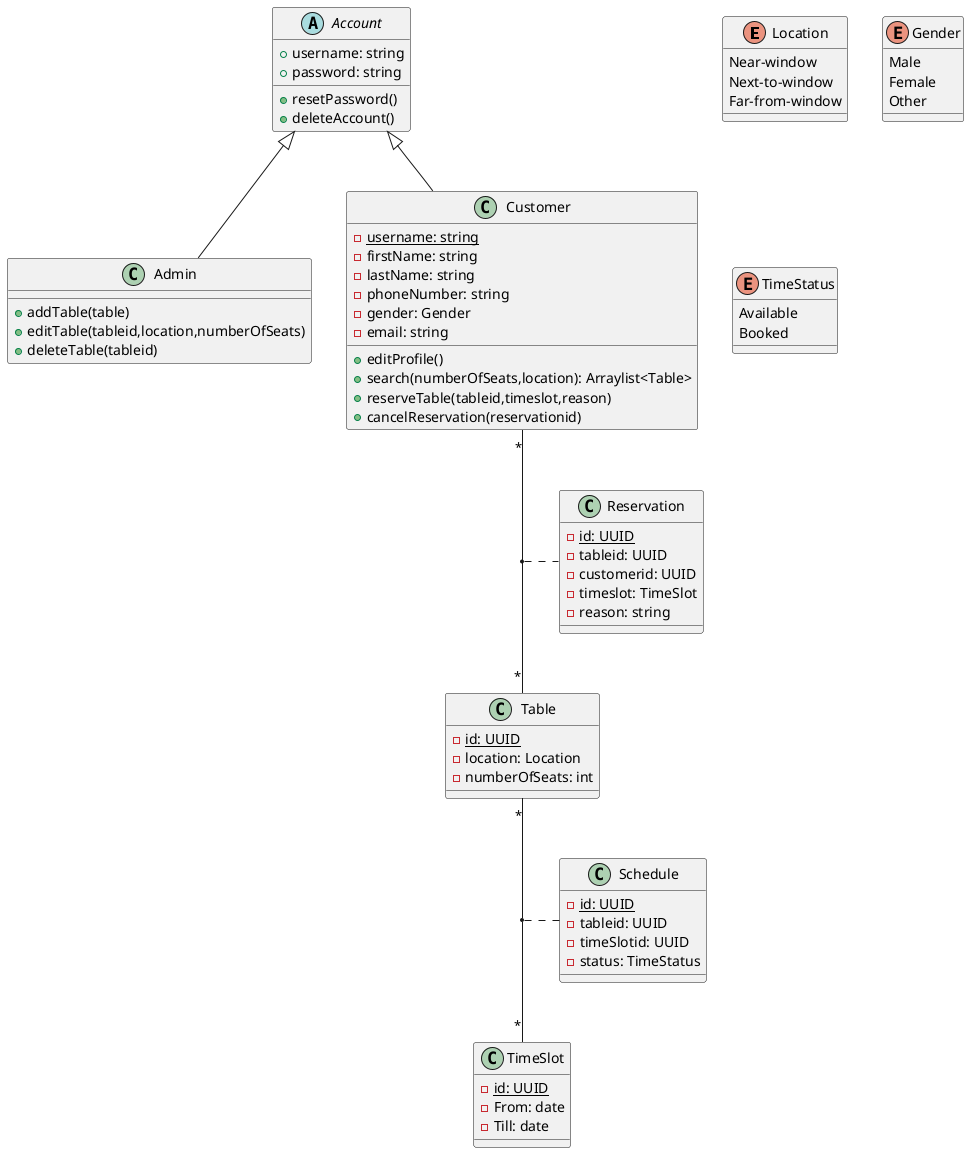 @startuml
enum Location {
Near-window
Next-to-window
Far-from-window
}

enum Gender{
Male
Female
Other
}

enum TimeStatus{
Available
Booked
}

abstract Account{
+username: string
+password: string
+resetPassword()
+deleteAccount()
}

class Admin{
+addTable(table)
+editTable(tableid,location,numberOfSeats)
+deleteTable(tableid)
}

class Customer{
-{static} username: string
-firstName: string
-lastName: string
-phoneNumber: string
-gender: Gender
-email: string

+editProfile()
+search(numberOfSeats,location): Arraylist<Table>
+reserveTable(tableid,timeslot,reason)
+cancelReservation(reservationid)

}
class Table{
-{static} id: UUID
-location: Location
-numberOfSeats: int
}

class Reservation{
-{static} id: UUID
-tableid: UUID
-customerid: UUID
-timeslot: TimeSlot
-reason: string

}
class Schedule{
-{static} id: UUID
-tableid: UUID
-timeSlotid: UUID
-status: TimeStatus


}

class TimeSlot{
-{static} id: UUID
-From: date
-Till: date

}



Account <|-- Admin
Account <|-- Customer

Customer "*" --  "*" Table
(Customer,Table) .. Reservation

Table "*" --  "*" TimeSlot
(Table,TimeSlot) .. Schedule
@enduml